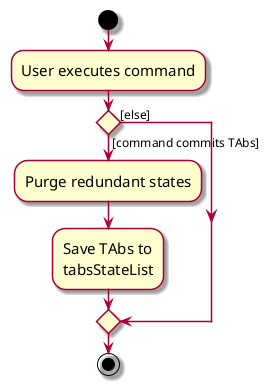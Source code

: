 @startuml
skin rose
skinparam ActivityFontSize 15
skinparam ArrowFontSize 12
start
:User executes command;

'Since the beta syntax does not support placing the condition outside the
'diamond we place it as the true branch instead.

if () then ([command commits TAbs])
    :Purge redundant states;
    :Save TAbs to
    tabsStateList;
else ([else])
endif
stop
@enduml
